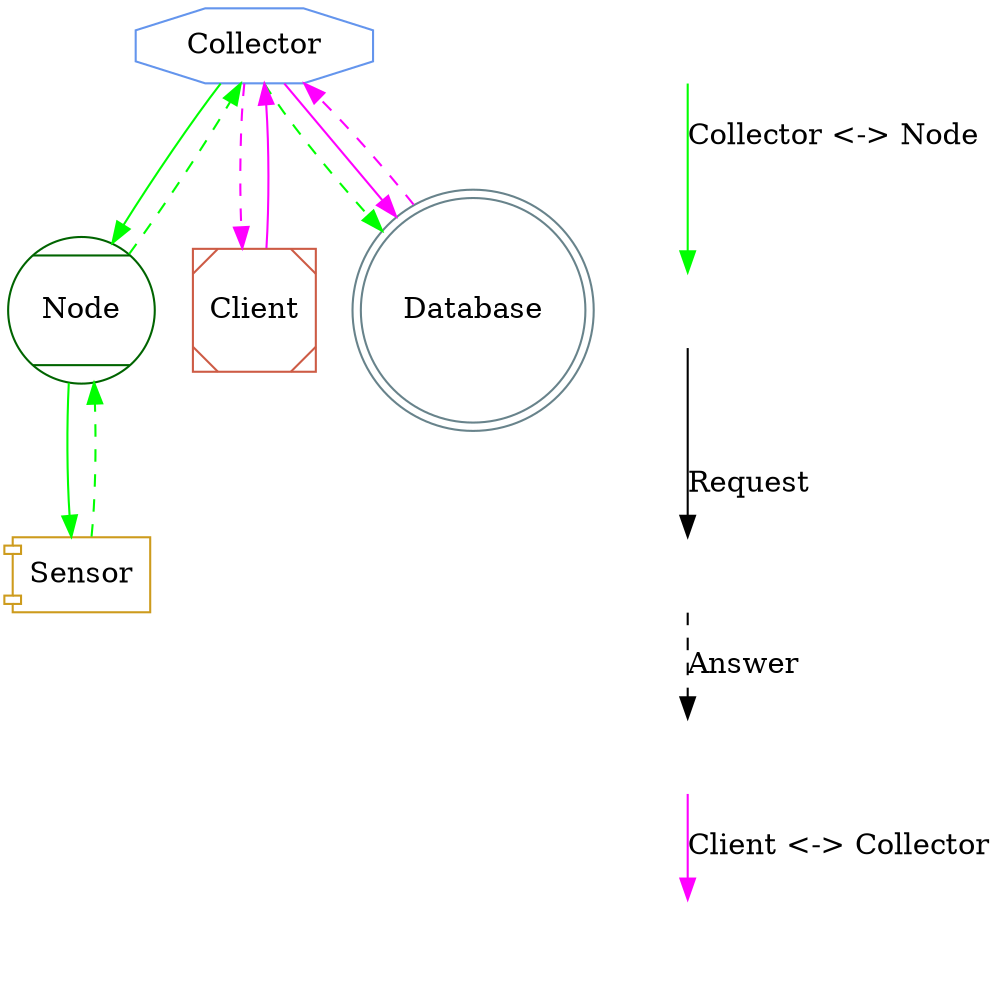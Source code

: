 digraph G
{
    node [shape=octagon, color=cornflowerblue];
    mon_collector [label="Collector"];
    node [shape=Mcircle, color=darkgreen];
    mon_node [label="Node"];
    node [shape=Msquare, color=coral3];
    mon_client [label="Client"];
    node [shape=component, color=goldenrod3];
    mon_sensor [label="Sensor"];
    node [shape=doublecircle, color=lightblue4];
    database [label="Database"];

    // collector to nodes
    edge [color=green, style=filled];
    mon_collector -> mon_node;
    mon_node -> mon_sensor;
    edge [style=dashed];
    mon_sensor -> mon_node;
    mon_node -> mon_collector;
    mon_collector -> database;

    // client to collector
    edge [color=magenta, style=filled];
    mon_client -> mon_collector;
    mon_collector -> database;
    edge [style=dashed];
    database -> mon_collector;
    mon_collector -> mon_client;

    // description
    node [color=black, shape=none, label=""];
    edge [color=black, style=filled];
    b->c [label="Request"];
    edge [style=dashed];
    c->d [label="Answer"];
    edge [color=green, style=filled];
    a->b [label="Collector <-> Node"];
    edge [color=magenta, style=filled];
    d->e [label="Client <-> Collector"];
    
}